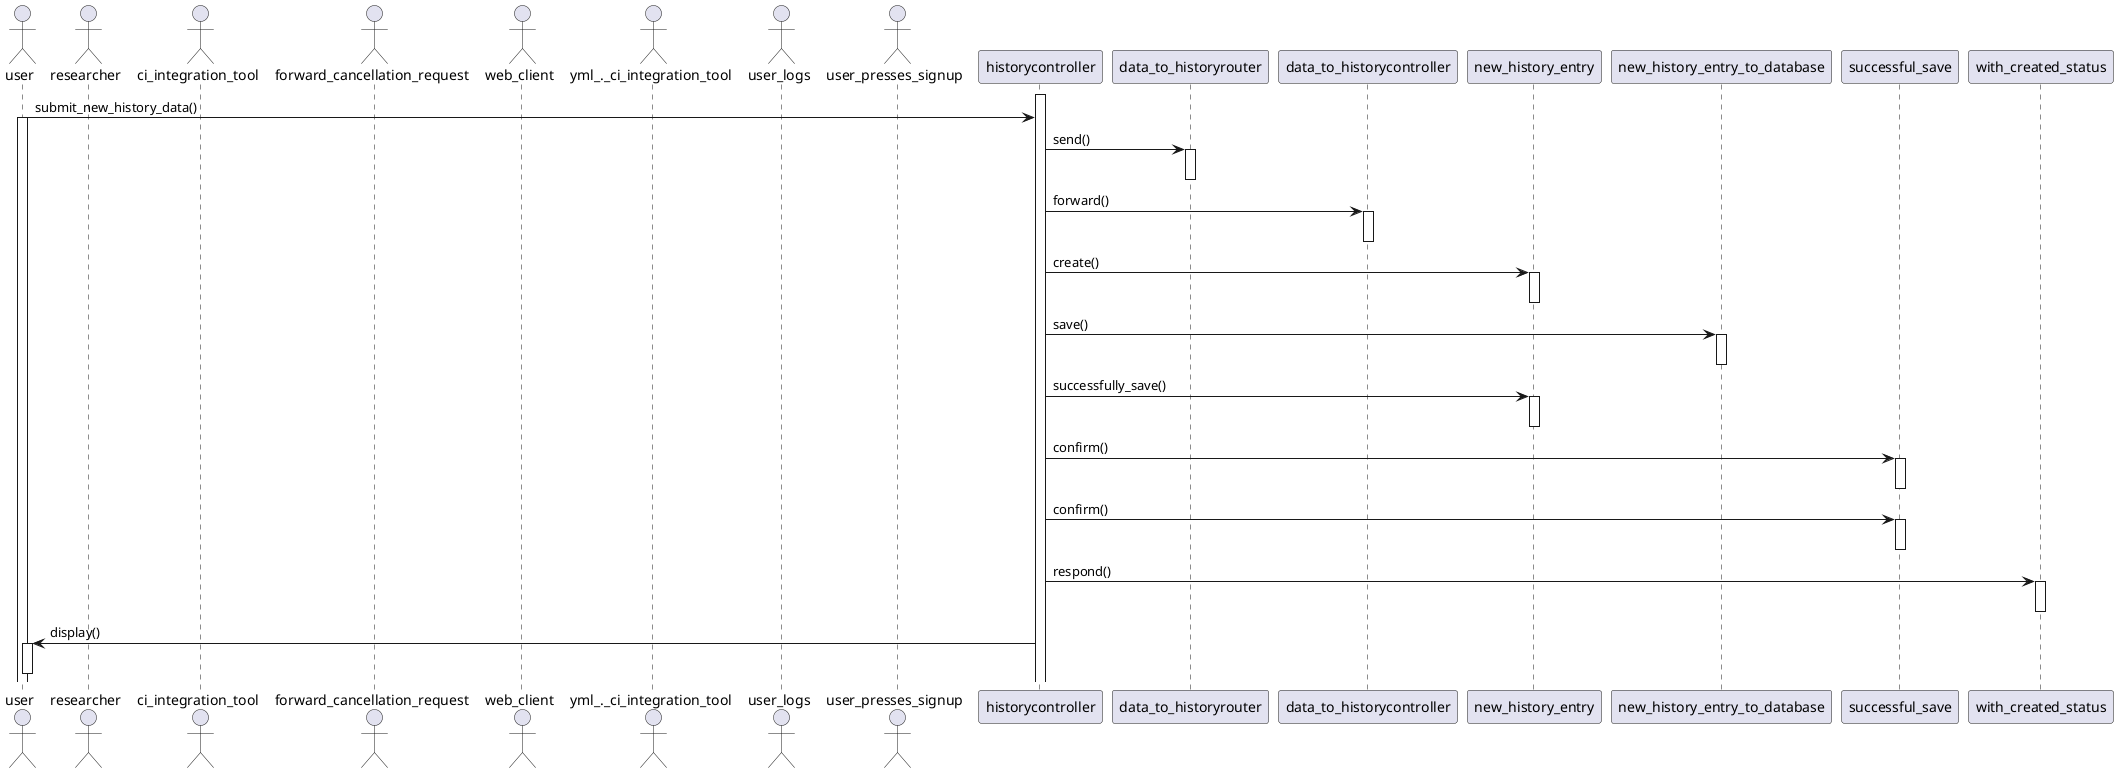 @startuml
actor user
actor researcher
actor ci_integration_tool
actor forward_cancellation_request
actor web_client
actor yml_._ci_integration_tool
actor user_logs
actor user_presses_signup
participant historycontroller
activate historycontroller
user -> historycontroller: submit_new_history_data()
activate user
participant data_to_historyrouter
historycontroller -> data_to_historyrouter: send()
activate data_to_historyrouter
deactivate data_to_historyrouter
participant data_to_historycontroller
historycontroller -> data_to_historycontroller: forward()
activate data_to_historycontroller
deactivate data_to_historycontroller
participant new_history_entry
historycontroller -> new_history_entry: create()
activate new_history_entry
deactivate new_history_entry
participant new_history_entry_to_database
historycontroller -> new_history_entry_to_database: save()
activate new_history_entry_to_database
deactivate new_history_entry_to_database
historycontroller -> new_history_entry: successfully_save()
activate new_history_entry
deactivate new_history_entry
participant successful_save
historycontroller -> successful_save: confirm()
activate successful_save
deactivate successful_save
historycontroller -> successful_save: confirm()
activate successful_save
deactivate successful_save
participant with_created_status
historycontroller -> with_created_status: respond()
activate with_created_status
deactivate with_created_status
historycontroller -> user: display()
activate user
deactivate user
@enduml
